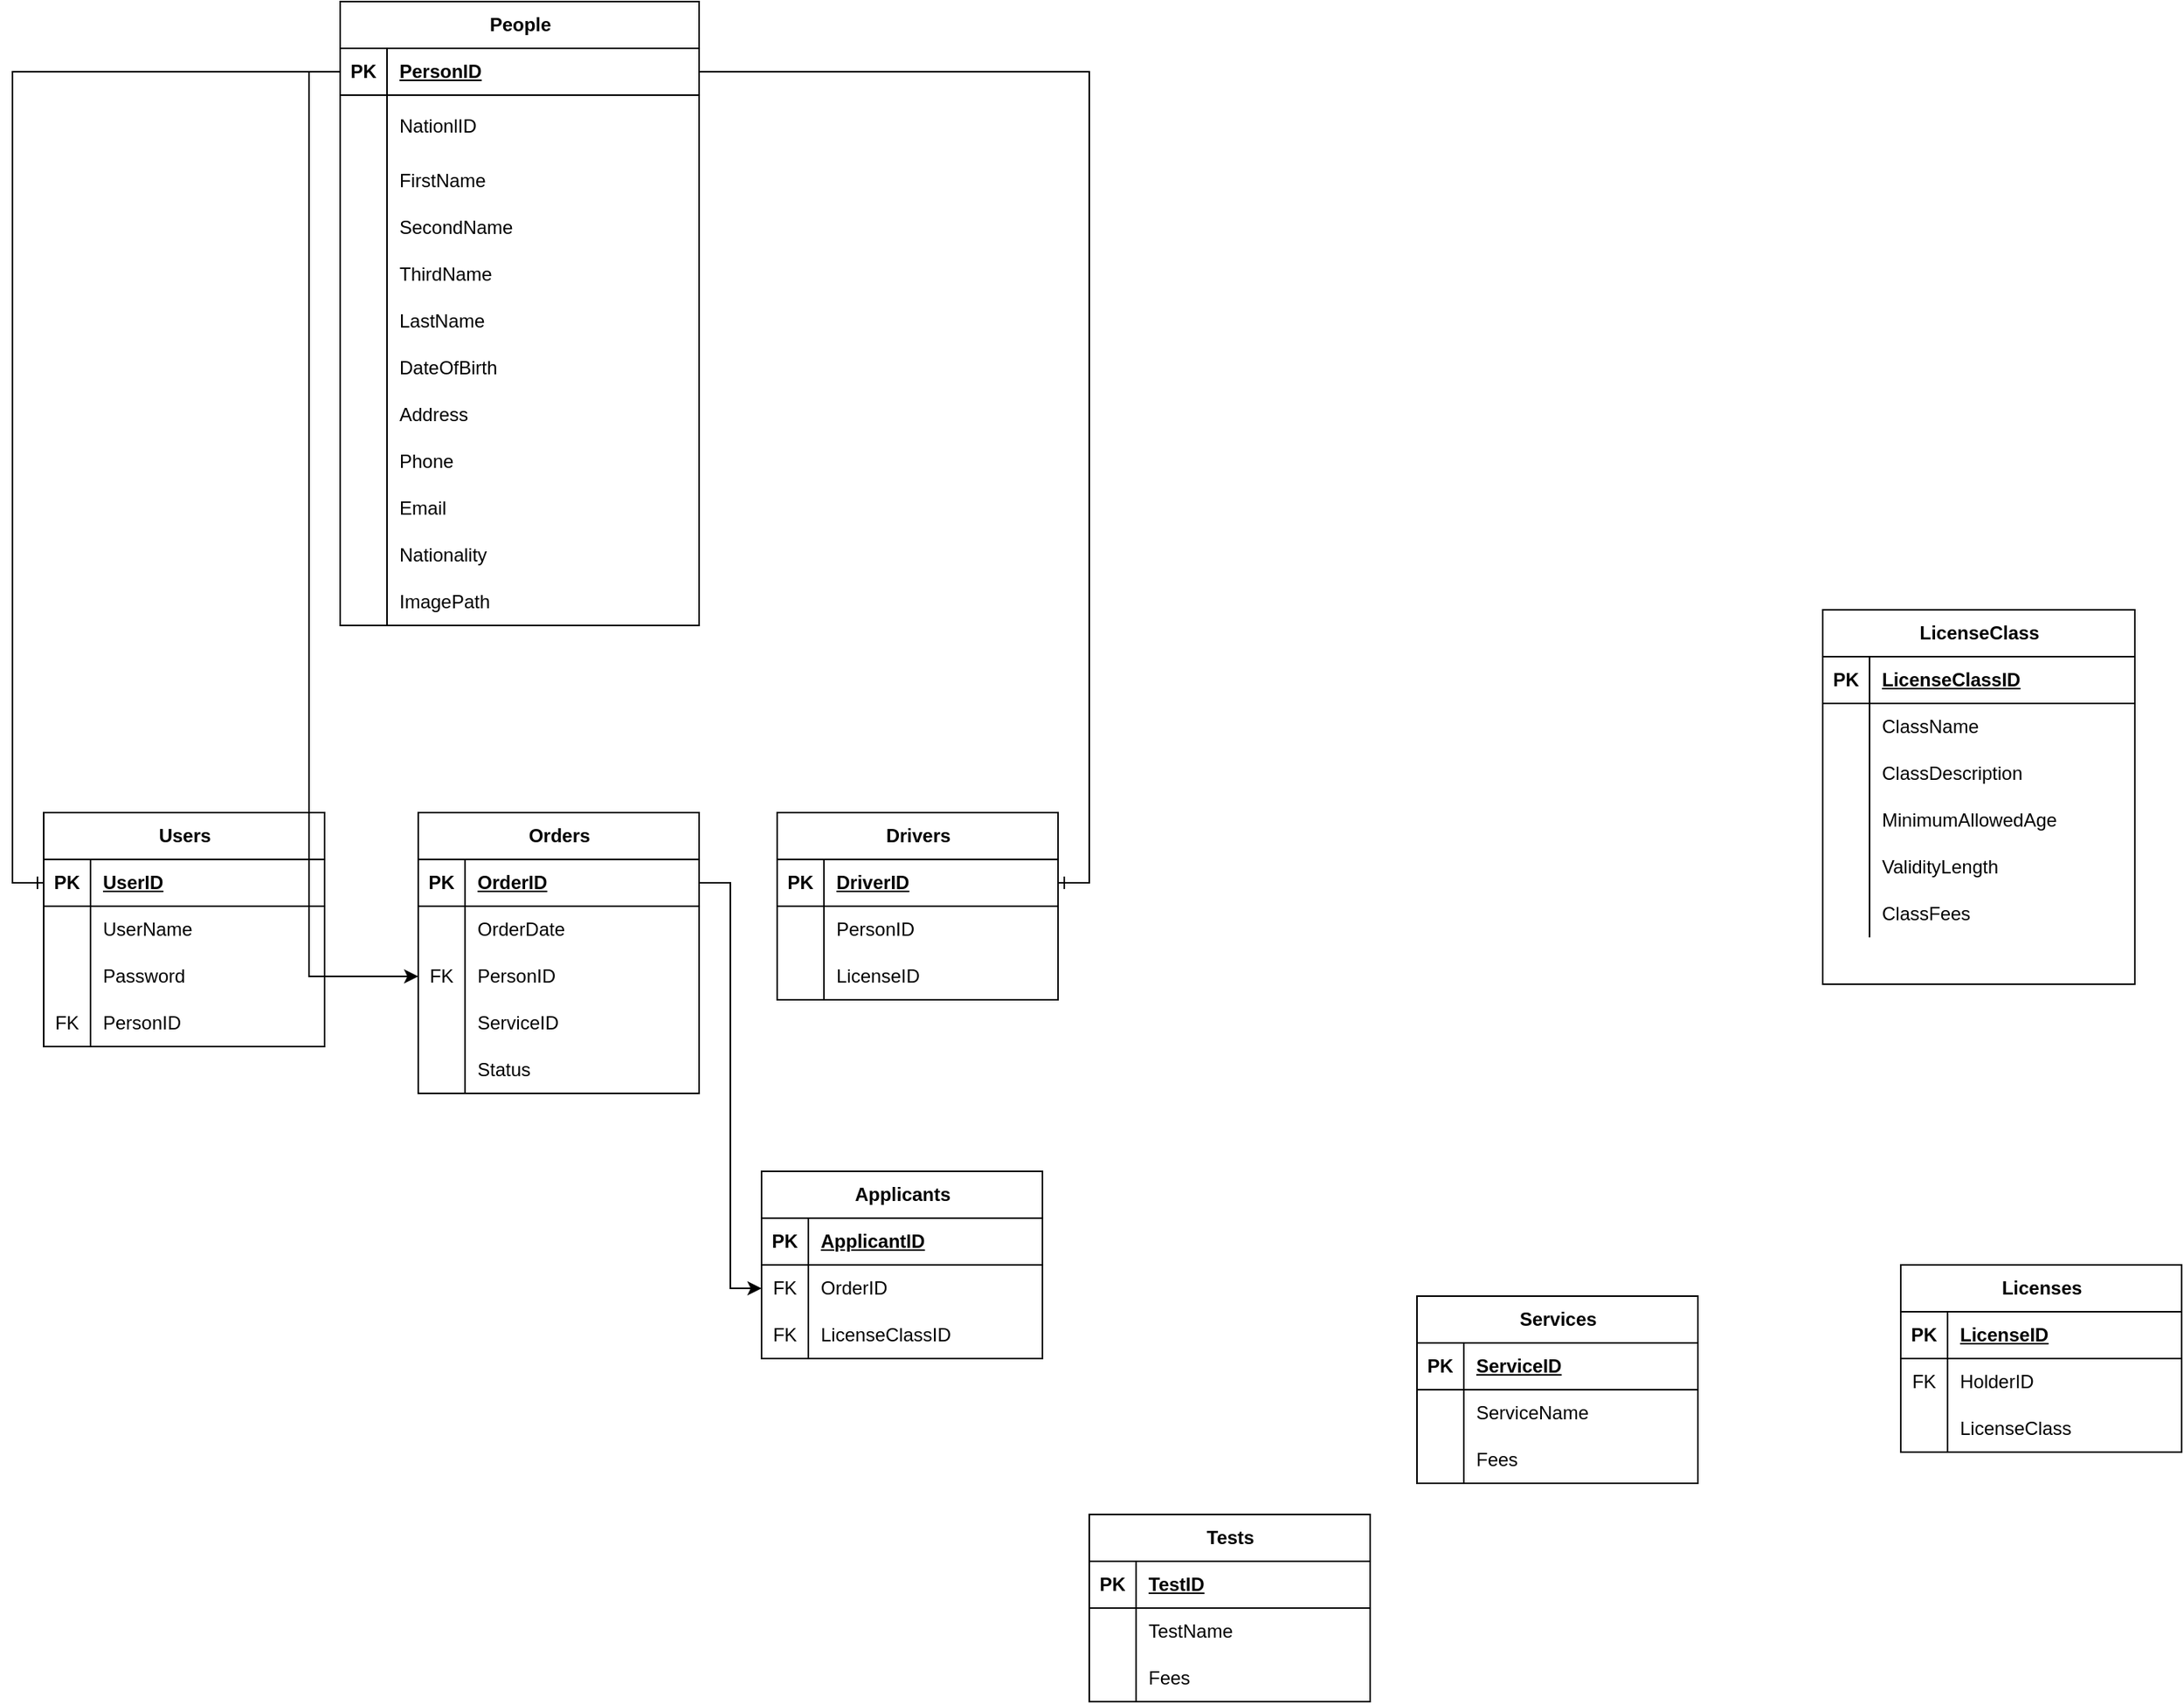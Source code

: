 <mxfile version="24.7.17">
  <diagram name="Page-1" id="OfTXHZXwW03cDYt9dfeb">
    <mxGraphModel dx="1637" dy="2485" grid="1" gridSize="10" guides="1" tooltips="1" connect="1" arrows="1" fold="1" page="1" pageScale="1" pageWidth="850" pageHeight="1100" math="0" shadow="0">
      <root>
        <mxCell id="0" />
        <mxCell id="1" parent="0" />
        <mxCell id="DV6w_kZrJGd0o-pZ_xkY-1" value="People" style="shape=table;startSize=30;container=1;collapsible=1;childLayout=tableLayout;fixedRows=1;rowLines=0;fontStyle=1;align=center;resizeLast=1;html=1;" parent="1" vertex="1">
          <mxGeometry x="-610" y="-330" width="230" height="400" as="geometry" />
        </mxCell>
        <mxCell id="DV6w_kZrJGd0o-pZ_xkY-2" value="" style="shape=tableRow;horizontal=0;startSize=0;swimlaneHead=0;swimlaneBody=0;fillColor=none;collapsible=0;dropTarget=0;points=[[0,0.5],[1,0.5]];portConstraint=eastwest;top=0;left=0;right=0;bottom=1;" parent="DV6w_kZrJGd0o-pZ_xkY-1" vertex="1">
          <mxGeometry y="30" width="230" height="30" as="geometry" />
        </mxCell>
        <mxCell id="DV6w_kZrJGd0o-pZ_xkY-3" value="PK" style="shape=partialRectangle;connectable=0;fillColor=none;top=0;left=0;bottom=0;right=0;fontStyle=1;overflow=hidden;whiteSpace=wrap;html=1;" parent="DV6w_kZrJGd0o-pZ_xkY-2" vertex="1">
          <mxGeometry width="30" height="30" as="geometry">
            <mxRectangle width="30" height="30" as="alternateBounds" />
          </mxGeometry>
        </mxCell>
        <mxCell id="DV6w_kZrJGd0o-pZ_xkY-4" value="PersonID" style="shape=partialRectangle;connectable=0;fillColor=none;top=0;left=0;bottom=0;right=0;align=left;spacingLeft=6;fontStyle=5;overflow=hidden;whiteSpace=wrap;html=1;" parent="DV6w_kZrJGd0o-pZ_xkY-2" vertex="1">
          <mxGeometry x="30" width="200" height="30" as="geometry">
            <mxRectangle width="200" height="30" as="alternateBounds" />
          </mxGeometry>
        </mxCell>
        <mxCell id="DV6w_kZrJGd0o-pZ_xkY-5" value="" style="shape=tableRow;horizontal=0;startSize=0;swimlaneHead=0;swimlaneBody=0;fillColor=none;collapsible=0;dropTarget=0;points=[[0,0.5],[1,0.5]];portConstraint=eastwest;top=0;left=0;right=0;bottom=0;" parent="DV6w_kZrJGd0o-pZ_xkY-1" vertex="1">
          <mxGeometry y="60" width="230" height="40" as="geometry" />
        </mxCell>
        <mxCell id="DV6w_kZrJGd0o-pZ_xkY-6" value="" style="shape=partialRectangle;connectable=0;fillColor=none;top=0;left=0;bottom=0;right=0;editable=1;overflow=hidden;whiteSpace=wrap;html=1;" parent="DV6w_kZrJGd0o-pZ_xkY-5" vertex="1">
          <mxGeometry width="30" height="40" as="geometry">
            <mxRectangle width="30" height="40" as="alternateBounds" />
          </mxGeometry>
        </mxCell>
        <mxCell id="DV6w_kZrJGd0o-pZ_xkY-7" value="NationlID&lt;span style=&quot;white-space: pre;&quot;&gt;&#x9;&lt;/span&gt;" style="shape=partialRectangle;connectable=0;fillColor=none;top=0;left=0;bottom=0;right=0;align=left;spacingLeft=6;overflow=hidden;whiteSpace=wrap;html=1;" parent="DV6w_kZrJGd0o-pZ_xkY-5" vertex="1">
          <mxGeometry x="30" width="200" height="40" as="geometry">
            <mxRectangle width="200" height="40" as="alternateBounds" />
          </mxGeometry>
        </mxCell>
        <mxCell id="DV6w_kZrJGd0o-pZ_xkY-8" value="" style="shape=tableRow;horizontal=0;startSize=0;swimlaneHead=0;swimlaneBody=0;fillColor=none;collapsible=0;dropTarget=0;points=[[0,0.5],[1,0.5]];portConstraint=eastwest;top=0;left=0;right=0;bottom=0;" parent="DV6w_kZrJGd0o-pZ_xkY-1" vertex="1">
          <mxGeometry y="100" width="230" height="30" as="geometry" />
        </mxCell>
        <mxCell id="DV6w_kZrJGd0o-pZ_xkY-9" value="" style="shape=partialRectangle;connectable=0;fillColor=none;top=0;left=0;bottom=0;right=0;editable=1;overflow=hidden;whiteSpace=wrap;html=1;" parent="DV6w_kZrJGd0o-pZ_xkY-8" vertex="1">
          <mxGeometry width="30" height="30" as="geometry">
            <mxRectangle width="30" height="30" as="alternateBounds" />
          </mxGeometry>
        </mxCell>
        <mxCell id="DV6w_kZrJGd0o-pZ_xkY-10" value="FirstName" style="shape=partialRectangle;connectable=0;fillColor=none;top=0;left=0;bottom=0;right=0;align=left;spacingLeft=6;overflow=hidden;whiteSpace=wrap;html=1;" parent="DV6w_kZrJGd0o-pZ_xkY-8" vertex="1">
          <mxGeometry x="30" width="200" height="30" as="geometry">
            <mxRectangle width="200" height="30" as="alternateBounds" />
          </mxGeometry>
        </mxCell>
        <mxCell id="DV6w_kZrJGd0o-pZ_xkY-11" value="" style="shape=tableRow;horizontal=0;startSize=0;swimlaneHead=0;swimlaneBody=0;fillColor=none;collapsible=0;dropTarget=0;points=[[0,0.5],[1,0.5]];portConstraint=eastwest;top=0;left=0;right=0;bottom=0;" parent="DV6w_kZrJGd0o-pZ_xkY-1" vertex="1">
          <mxGeometry y="130" width="230" height="30" as="geometry" />
        </mxCell>
        <mxCell id="DV6w_kZrJGd0o-pZ_xkY-12" value="" style="shape=partialRectangle;connectable=0;fillColor=none;top=0;left=0;bottom=0;right=0;editable=1;overflow=hidden;whiteSpace=wrap;html=1;" parent="DV6w_kZrJGd0o-pZ_xkY-11" vertex="1">
          <mxGeometry width="30" height="30" as="geometry">
            <mxRectangle width="30" height="30" as="alternateBounds" />
          </mxGeometry>
        </mxCell>
        <mxCell id="DV6w_kZrJGd0o-pZ_xkY-13" value="SecondName" style="shape=partialRectangle;connectable=0;fillColor=none;top=0;left=0;bottom=0;right=0;align=left;spacingLeft=6;overflow=hidden;whiteSpace=wrap;html=1;" parent="DV6w_kZrJGd0o-pZ_xkY-11" vertex="1">
          <mxGeometry x="30" width="200" height="30" as="geometry">
            <mxRectangle width="200" height="30" as="alternateBounds" />
          </mxGeometry>
        </mxCell>
        <mxCell id="DV6w_kZrJGd0o-pZ_xkY-160" style="shape=tableRow;horizontal=0;startSize=0;swimlaneHead=0;swimlaneBody=0;fillColor=none;collapsible=0;dropTarget=0;points=[[0,0.5],[1,0.5]];portConstraint=eastwest;top=0;left=0;right=0;bottom=0;" parent="DV6w_kZrJGd0o-pZ_xkY-1" vertex="1">
          <mxGeometry y="160" width="230" height="30" as="geometry" />
        </mxCell>
        <mxCell id="DV6w_kZrJGd0o-pZ_xkY-161" style="shape=partialRectangle;connectable=0;fillColor=none;top=0;left=0;bottom=0;right=0;editable=1;overflow=hidden;whiteSpace=wrap;html=1;" parent="DV6w_kZrJGd0o-pZ_xkY-160" vertex="1">
          <mxGeometry width="30" height="30" as="geometry">
            <mxRectangle width="30" height="30" as="alternateBounds" />
          </mxGeometry>
        </mxCell>
        <mxCell id="DV6w_kZrJGd0o-pZ_xkY-162" value="ThirdName" style="shape=partialRectangle;connectable=0;fillColor=none;top=0;left=0;bottom=0;right=0;align=left;spacingLeft=6;overflow=hidden;whiteSpace=wrap;html=1;" parent="DV6w_kZrJGd0o-pZ_xkY-160" vertex="1">
          <mxGeometry x="30" width="200" height="30" as="geometry">
            <mxRectangle width="200" height="30" as="alternateBounds" />
          </mxGeometry>
        </mxCell>
        <mxCell id="DV6w_kZrJGd0o-pZ_xkY-163" style="shape=tableRow;horizontal=0;startSize=0;swimlaneHead=0;swimlaneBody=0;fillColor=none;collapsible=0;dropTarget=0;points=[[0,0.5],[1,0.5]];portConstraint=eastwest;top=0;left=0;right=0;bottom=0;" parent="DV6w_kZrJGd0o-pZ_xkY-1" vertex="1">
          <mxGeometry y="190" width="230" height="30" as="geometry" />
        </mxCell>
        <mxCell id="DV6w_kZrJGd0o-pZ_xkY-164" style="shape=partialRectangle;connectable=0;fillColor=none;top=0;left=0;bottom=0;right=0;editable=1;overflow=hidden;whiteSpace=wrap;html=1;" parent="DV6w_kZrJGd0o-pZ_xkY-163" vertex="1">
          <mxGeometry width="30" height="30" as="geometry">
            <mxRectangle width="30" height="30" as="alternateBounds" />
          </mxGeometry>
        </mxCell>
        <mxCell id="DV6w_kZrJGd0o-pZ_xkY-165" value="LastName" style="shape=partialRectangle;connectable=0;fillColor=none;top=0;left=0;bottom=0;right=0;align=left;spacingLeft=6;overflow=hidden;whiteSpace=wrap;html=1;" parent="DV6w_kZrJGd0o-pZ_xkY-163" vertex="1">
          <mxGeometry x="30" width="200" height="30" as="geometry">
            <mxRectangle width="200" height="30" as="alternateBounds" />
          </mxGeometry>
        </mxCell>
        <mxCell id="DV6w_kZrJGd0o-pZ_xkY-166" style="shape=tableRow;horizontal=0;startSize=0;swimlaneHead=0;swimlaneBody=0;fillColor=none;collapsible=0;dropTarget=0;points=[[0,0.5],[1,0.5]];portConstraint=eastwest;top=0;left=0;right=0;bottom=0;" parent="DV6w_kZrJGd0o-pZ_xkY-1" vertex="1">
          <mxGeometry y="220" width="230" height="30" as="geometry" />
        </mxCell>
        <mxCell id="DV6w_kZrJGd0o-pZ_xkY-167" style="shape=partialRectangle;connectable=0;fillColor=none;top=0;left=0;bottom=0;right=0;editable=1;overflow=hidden;whiteSpace=wrap;html=1;" parent="DV6w_kZrJGd0o-pZ_xkY-166" vertex="1">
          <mxGeometry width="30" height="30" as="geometry">
            <mxRectangle width="30" height="30" as="alternateBounds" />
          </mxGeometry>
        </mxCell>
        <mxCell id="DV6w_kZrJGd0o-pZ_xkY-168" value="DateOfBirth" style="shape=partialRectangle;connectable=0;fillColor=none;top=0;left=0;bottom=0;right=0;align=left;spacingLeft=6;overflow=hidden;whiteSpace=wrap;html=1;" parent="DV6w_kZrJGd0o-pZ_xkY-166" vertex="1">
          <mxGeometry x="30" width="200" height="30" as="geometry">
            <mxRectangle width="200" height="30" as="alternateBounds" />
          </mxGeometry>
        </mxCell>
        <mxCell id="DV6w_kZrJGd0o-pZ_xkY-172" style="shape=tableRow;horizontal=0;startSize=0;swimlaneHead=0;swimlaneBody=0;fillColor=none;collapsible=0;dropTarget=0;points=[[0,0.5],[1,0.5]];portConstraint=eastwest;top=0;left=0;right=0;bottom=0;" parent="DV6w_kZrJGd0o-pZ_xkY-1" vertex="1">
          <mxGeometry y="250" width="230" height="30" as="geometry" />
        </mxCell>
        <mxCell id="DV6w_kZrJGd0o-pZ_xkY-173" style="shape=partialRectangle;connectable=0;fillColor=none;top=0;left=0;bottom=0;right=0;editable=1;overflow=hidden;whiteSpace=wrap;html=1;" parent="DV6w_kZrJGd0o-pZ_xkY-172" vertex="1">
          <mxGeometry width="30" height="30" as="geometry">
            <mxRectangle width="30" height="30" as="alternateBounds" />
          </mxGeometry>
        </mxCell>
        <mxCell id="DV6w_kZrJGd0o-pZ_xkY-174" value="Address" style="shape=partialRectangle;connectable=0;fillColor=none;top=0;left=0;bottom=0;right=0;align=left;spacingLeft=6;overflow=hidden;whiteSpace=wrap;html=1;" parent="DV6w_kZrJGd0o-pZ_xkY-172" vertex="1">
          <mxGeometry x="30" width="200" height="30" as="geometry">
            <mxRectangle width="200" height="30" as="alternateBounds" />
          </mxGeometry>
        </mxCell>
        <mxCell id="DV6w_kZrJGd0o-pZ_xkY-175" style="shape=tableRow;horizontal=0;startSize=0;swimlaneHead=0;swimlaneBody=0;fillColor=none;collapsible=0;dropTarget=0;points=[[0,0.5],[1,0.5]];portConstraint=eastwest;top=0;left=0;right=0;bottom=0;" parent="DV6w_kZrJGd0o-pZ_xkY-1" vertex="1">
          <mxGeometry y="280" width="230" height="30" as="geometry" />
        </mxCell>
        <mxCell id="DV6w_kZrJGd0o-pZ_xkY-176" style="shape=partialRectangle;connectable=0;fillColor=none;top=0;left=0;bottom=0;right=0;editable=1;overflow=hidden;whiteSpace=wrap;html=1;" parent="DV6w_kZrJGd0o-pZ_xkY-175" vertex="1">
          <mxGeometry width="30" height="30" as="geometry">
            <mxRectangle width="30" height="30" as="alternateBounds" />
          </mxGeometry>
        </mxCell>
        <mxCell id="DV6w_kZrJGd0o-pZ_xkY-177" value="Phone" style="shape=partialRectangle;connectable=0;fillColor=none;top=0;left=0;bottom=0;right=0;align=left;spacingLeft=6;overflow=hidden;whiteSpace=wrap;html=1;" parent="DV6w_kZrJGd0o-pZ_xkY-175" vertex="1">
          <mxGeometry x="30" width="200" height="30" as="geometry">
            <mxRectangle width="200" height="30" as="alternateBounds" />
          </mxGeometry>
        </mxCell>
        <mxCell id="DV6w_kZrJGd0o-pZ_xkY-178" style="shape=tableRow;horizontal=0;startSize=0;swimlaneHead=0;swimlaneBody=0;fillColor=none;collapsible=0;dropTarget=0;points=[[0,0.5],[1,0.5]];portConstraint=eastwest;top=0;left=0;right=0;bottom=0;" parent="DV6w_kZrJGd0o-pZ_xkY-1" vertex="1">
          <mxGeometry y="310" width="230" height="30" as="geometry" />
        </mxCell>
        <mxCell id="DV6w_kZrJGd0o-pZ_xkY-179" style="shape=partialRectangle;connectable=0;fillColor=none;top=0;left=0;bottom=0;right=0;editable=1;overflow=hidden;whiteSpace=wrap;html=1;" parent="DV6w_kZrJGd0o-pZ_xkY-178" vertex="1">
          <mxGeometry width="30" height="30" as="geometry">
            <mxRectangle width="30" height="30" as="alternateBounds" />
          </mxGeometry>
        </mxCell>
        <mxCell id="DV6w_kZrJGd0o-pZ_xkY-180" value="Email" style="shape=partialRectangle;connectable=0;fillColor=none;top=0;left=0;bottom=0;right=0;align=left;spacingLeft=6;overflow=hidden;whiteSpace=wrap;html=1;" parent="DV6w_kZrJGd0o-pZ_xkY-178" vertex="1">
          <mxGeometry x="30" width="200" height="30" as="geometry">
            <mxRectangle width="200" height="30" as="alternateBounds" />
          </mxGeometry>
        </mxCell>
        <mxCell id="DV6w_kZrJGd0o-pZ_xkY-181" style="shape=tableRow;horizontal=0;startSize=0;swimlaneHead=0;swimlaneBody=0;fillColor=none;collapsible=0;dropTarget=0;points=[[0,0.5],[1,0.5]];portConstraint=eastwest;top=0;left=0;right=0;bottom=0;" parent="DV6w_kZrJGd0o-pZ_xkY-1" vertex="1">
          <mxGeometry y="340" width="230" height="30" as="geometry" />
        </mxCell>
        <mxCell id="DV6w_kZrJGd0o-pZ_xkY-182" style="shape=partialRectangle;connectable=0;fillColor=none;top=0;left=0;bottom=0;right=0;editable=1;overflow=hidden;whiteSpace=wrap;html=1;" parent="DV6w_kZrJGd0o-pZ_xkY-181" vertex="1">
          <mxGeometry width="30" height="30" as="geometry">
            <mxRectangle width="30" height="30" as="alternateBounds" />
          </mxGeometry>
        </mxCell>
        <mxCell id="DV6w_kZrJGd0o-pZ_xkY-183" value="Nationality" style="shape=partialRectangle;connectable=0;fillColor=none;top=0;left=0;bottom=0;right=0;align=left;spacingLeft=6;overflow=hidden;whiteSpace=wrap;html=1;" parent="DV6w_kZrJGd0o-pZ_xkY-181" vertex="1">
          <mxGeometry x="30" width="200" height="30" as="geometry">
            <mxRectangle width="200" height="30" as="alternateBounds" />
          </mxGeometry>
        </mxCell>
        <mxCell id="DV6w_kZrJGd0o-pZ_xkY-187" style="shape=tableRow;horizontal=0;startSize=0;swimlaneHead=0;swimlaneBody=0;fillColor=none;collapsible=0;dropTarget=0;points=[[0,0.5],[1,0.5]];portConstraint=eastwest;top=0;left=0;right=0;bottom=0;" parent="DV6w_kZrJGd0o-pZ_xkY-1" vertex="1">
          <mxGeometry y="370" width="230" height="30" as="geometry" />
        </mxCell>
        <mxCell id="DV6w_kZrJGd0o-pZ_xkY-188" style="shape=partialRectangle;connectable=0;fillColor=none;top=0;left=0;bottom=0;right=0;editable=1;overflow=hidden;whiteSpace=wrap;html=1;" parent="DV6w_kZrJGd0o-pZ_xkY-187" vertex="1">
          <mxGeometry width="30" height="30" as="geometry">
            <mxRectangle width="30" height="30" as="alternateBounds" />
          </mxGeometry>
        </mxCell>
        <mxCell id="DV6w_kZrJGd0o-pZ_xkY-189" value="ImagePath" style="shape=partialRectangle;connectable=0;fillColor=none;top=0;left=0;bottom=0;right=0;align=left;spacingLeft=6;overflow=hidden;whiteSpace=wrap;html=1;" parent="DV6w_kZrJGd0o-pZ_xkY-187" vertex="1">
          <mxGeometry x="30" width="200" height="30" as="geometry">
            <mxRectangle width="200" height="30" as="alternateBounds" />
          </mxGeometry>
        </mxCell>
        <mxCell id="DV6w_kZrJGd0o-pZ_xkY-14" value="Drivers" style="shape=table;startSize=30;container=1;collapsible=1;childLayout=tableLayout;fixedRows=1;rowLines=0;fontStyle=1;align=center;resizeLast=1;html=1;" parent="1" vertex="1">
          <mxGeometry x="-330" y="190" width="180" height="120" as="geometry" />
        </mxCell>
        <mxCell id="DV6w_kZrJGd0o-pZ_xkY-15" value="" style="shape=tableRow;horizontal=0;startSize=0;swimlaneHead=0;swimlaneBody=0;fillColor=none;collapsible=0;dropTarget=0;points=[[0,0.5],[1,0.5]];portConstraint=eastwest;top=0;left=0;right=0;bottom=1;" parent="DV6w_kZrJGd0o-pZ_xkY-14" vertex="1">
          <mxGeometry y="30" width="180" height="30" as="geometry" />
        </mxCell>
        <mxCell id="DV6w_kZrJGd0o-pZ_xkY-16" value="PK" style="shape=partialRectangle;connectable=0;fillColor=none;top=0;left=0;bottom=0;right=0;fontStyle=1;overflow=hidden;whiteSpace=wrap;html=1;" parent="DV6w_kZrJGd0o-pZ_xkY-15" vertex="1">
          <mxGeometry width="30" height="30" as="geometry">
            <mxRectangle width="30" height="30" as="alternateBounds" />
          </mxGeometry>
        </mxCell>
        <mxCell id="DV6w_kZrJGd0o-pZ_xkY-17" value="DriverID" style="shape=partialRectangle;connectable=0;fillColor=none;top=0;left=0;bottom=0;right=0;align=left;spacingLeft=6;fontStyle=5;overflow=hidden;whiteSpace=wrap;html=1;" parent="DV6w_kZrJGd0o-pZ_xkY-15" vertex="1">
          <mxGeometry x="30" width="150" height="30" as="geometry">
            <mxRectangle width="150" height="30" as="alternateBounds" />
          </mxGeometry>
        </mxCell>
        <mxCell id="DV6w_kZrJGd0o-pZ_xkY-18" value="" style="shape=tableRow;horizontal=0;startSize=0;swimlaneHead=0;swimlaneBody=0;fillColor=none;collapsible=0;dropTarget=0;points=[[0,0.5],[1,0.5]];portConstraint=eastwest;top=0;left=0;right=0;bottom=0;" parent="DV6w_kZrJGd0o-pZ_xkY-14" vertex="1">
          <mxGeometry y="60" width="180" height="30" as="geometry" />
        </mxCell>
        <mxCell id="DV6w_kZrJGd0o-pZ_xkY-19" value="" style="shape=partialRectangle;connectable=0;fillColor=none;top=0;left=0;bottom=0;right=0;editable=1;overflow=hidden;whiteSpace=wrap;html=1;" parent="DV6w_kZrJGd0o-pZ_xkY-18" vertex="1">
          <mxGeometry width="30" height="30" as="geometry">
            <mxRectangle width="30" height="30" as="alternateBounds" />
          </mxGeometry>
        </mxCell>
        <mxCell id="DV6w_kZrJGd0o-pZ_xkY-20" value="PersonID" style="shape=partialRectangle;connectable=0;fillColor=none;top=0;left=0;bottom=0;right=0;align=left;spacingLeft=6;overflow=hidden;whiteSpace=wrap;html=1;" parent="DV6w_kZrJGd0o-pZ_xkY-18" vertex="1">
          <mxGeometry x="30" width="150" height="30" as="geometry">
            <mxRectangle width="150" height="30" as="alternateBounds" />
          </mxGeometry>
        </mxCell>
        <mxCell id="DV6w_kZrJGd0o-pZ_xkY-21" value="" style="shape=tableRow;horizontal=0;startSize=0;swimlaneHead=0;swimlaneBody=0;fillColor=none;collapsible=0;dropTarget=0;points=[[0,0.5],[1,0.5]];portConstraint=eastwest;top=0;left=0;right=0;bottom=0;" parent="DV6w_kZrJGd0o-pZ_xkY-14" vertex="1">
          <mxGeometry y="90" width="180" height="30" as="geometry" />
        </mxCell>
        <mxCell id="DV6w_kZrJGd0o-pZ_xkY-22" value="" style="shape=partialRectangle;connectable=0;fillColor=none;top=0;left=0;bottom=0;right=0;editable=1;overflow=hidden;whiteSpace=wrap;html=1;" parent="DV6w_kZrJGd0o-pZ_xkY-21" vertex="1">
          <mxGeometry width="30" height="30" as="geometry">
            <mxRectangle width="30" height="30" as="alternateBounds" />
          </mxGeometry>
        </mxCell>
        <mxCell id="DV6w_kZrJGd0o-pZ_xkY-23" value="LicenseID" style="shape=partialRectangle;connectable=0;fillColor=none;top=0;left=0;bottom=0;right=0;align=left;spacingLeft=6;overflow=hidden;whiteSpace=wrap;html=1;" parent="DV6w_kZrJGd0o-pZ_xkY-21" vertex="1">
          <mxGeometry x="30" width="150" height="30" as="geometry">
            <mxRectangle width="150" height="30" as="alternateBounds" />
          </mxGeometry>
        </mxCell>
        <mxCell id="DV6w_kZrJGd0o-pZ_xkY-64" value="Services" style="shape=table;startSize=30;container=1;collapsible=1;childLayout=tableLayout;fixedRows=1;rowLines=0;fontStyle=1;align=center;resizeLast=1;html=1;" parent="1" vertex="1">
          <mxGeometry x="80" y="500" width="180" height="120" as="geometry" />
        </mxCell>
        <mxCell id="DV6w_kZrJGd0o-pZ_xkY-65" value="" style="shape=tableRow;horizontal=0;startSize=0;swimlaneHead=0;swimlaneBody=0;fillColor=none;collapsible=0;dropTarget=0;points=[[0,0.5],[1,0.5]];portConstraint=eastwest;top=0;left=0;right=0;bottom=1;" parent="DV6w_kZrJGd0o-pZ_xkY-64" vertex="1">
          <mxGeometry y="30" width="180" height="30" as="geometry" />
        </mxCell>
        <mxCell id="DV6w_kZrJGd0o-pZ_xkY-66" value="PK" style="shape=partialRectangle;connectable=0;fillColor=none;top=0;left=0;bottom=0;right=0;fontStyle=1;overflow=hidden;whiteSpace=wrap;html=1;" parent="DV6w_kZrJGd0o-pZ_xkY-65" vertex="1">
          <mxGeometry width="30" height="30" as="geometry">
            <mxRectangle width="30" height="30" as="alternateBounds" />
          </mxGeometry>
        </mxCell>
        <mxCell id="DV6w_kZrJGd0o-pZ_xkY-67" value="ServiceID" style="shape=partialRectangle;connectable=0;fillColor=none;top=0;left=0;bottom=0;right=0;align=left;spacingLeft=6;fontStyle=5;overflow=hidden;whiteSpace=wrap;html=1;" parent="DV6w_kZrJGd0o-pZ_xkY-65" vertex="1">
          <mxGeometry x="30" width="150" height="30" as="geometry">
            <mxRectangle width="150" height="30" as="alternateBounds" />
          </mxGeometry>
        </mxCell>
        <mxCell id="DV6w_kZrJGd0o-pZ_xkY-68" value="" style="shape=tableRow;horizontal=0;startSize=0;swimlaneHead=0;swimlaneBody=0;fillColor=none;collapsible=0;dropTarget=0;points=[[0,0.5],[1,0.5]];portConstraint=eastwest;top=0;left=0;right=0;bottom=0;" parent="DV6w_kZrJGd0o-pZ_xkY-64" vertex="1">
          <mxGeometry y="60" width="180" height="30" as="geometry" />
        </mxCell>
        <mxCell id="DV6w_kZrJGd0o-pZ_xkY-69" value="" style="shape=partialRectangle;connectable=0;fillColor=none;top=0;left=0;bottom=0;right=0;editable=1;overflow=hidden;whiteSpace=wrap;html=1;" parent="DV6w_kZrJGd0o-pZ_xkY-68" vertex="1">
          <mxGeometry width="30" height="30" as="geometry">
            <mxRectangle width="30" height="30" as="alternateBounds" />
          </mxGeometry>
        </mxCell>
        <mxCell id="DV6w_kZrJGd0o-pZ_xkY-70" value="ServiceName" style="shape=partialRectangle;connectable=0;fillColor=none;top=0;left=0;bottom=0;right=0;align=left;spacingLeft=6;overflow=hidden;whiteSpace=wrap;html=1;" parent="DV6w_kZrJGd0o-pZ_xkY-68" vertex="1">
          <mxGeometry x="30" width="150" height="30" as="geometry">
            <mxRectangle width="150" height="30" as="alternateBounds" />
          </mxGeometry>
        </mxCell>
        <mxCell id="DV6w_kZrJGd0o-pZ_xkY-71" value="" style="shape=tableRow;horizontal=0;startSize=0;swimlaneHead=0;swimlaneBody=0;fillColor=none;collapsible=0;dropTarget=0;points=[[0,0.5],[1,0.5]];portConstraint=eastwest;top=0;left=0;right=0;bottom=0;" parent="DV6w_kZrJGd0o-pZ_xkY-64" vertex="1">
          <mxGeometry y="90" width="180" height="30" as="geometry" />
        </mxCell>
        <mxCell id="DV6w_kZrJGd0o-pZ_xkY-72" value="" style="shape=partialRectangle;connectable=0;fillColor=none;top=0;left=0;bottom=0;right=0;editable=1;overflow=hidden;whiteSpace=wrap;html=1;" parent="DV6w_kZrJGd0o-pZ_xkY-71" vertex="1">
          <mxGeometry width="30" height="30" as="geometry">
            <mxRectangle width="30" height="30" as="alternateBounds" />
          </mxGeometry>
        </mxCell>
        <mxCell id="DV6w_kZrJGd0o-pZ_xkY-73" value="Fees" style="shape=partialRectangle;connectable=0;fillColor=none;top=0;left=0;bottom=0;right=0;align=left;spacingLeft=6;overflow=hidden;whiteSpace=wrap;html=1;" parent="DV6w_kZrJGd0o-pZ_xkY-71" vertex="1">
          <mxGeometry x="30" width="150" height="30" as="geometry">
            <mxRectangle width="150" height="30" as="alternateBounds" />
          </mxGeometry>
        </mxCell>
        <mxCell id="DV6w_kZrJGd0o-pZ_xkY-94" value="Licenses" style="shape=table;startSize=30;container=1;collapsible=1;childLayout=tableLayout;fixedRows=1;rowLines=0;fontStyle=1;align=center;resizeLast=1;html=1;" parent="1" vertex="1">
          <mxGeometry x="390" y="480" width="180" height="120" as="geometry" />
        </mxCell>
        <mxCell id="DV6w_kZrJGd0o-pZ_xkY-95" value="" style="shape=tableRow;horizontal=0;startSize=0;swimlaneHead=0;swimlaneBody=0;fillColor=none;collapsible=0;dropTarget=0;points=[[0,0.5],[1,0.5]];portConstraint=eastwest;top=0;left=0;right=0;bottom=1;" parent="DV6w_kZrJGd0o-pZ_xkY-94" vertex="1">
          <mxGeometry y="30" width="180" height="30" as="geometry" />
        </mxCell>
        <mxCell id="DV6w_kZrJGd0o-pZ_xkY-96" value="PK" style="shape=partialRectangle;connectable=0;fillColor=none;top=0;left=0;bottom=0;right=0;fontStyle=1;overflow=hidden;whiteSpace=wrap;html=1;" parent="DV6w_kZrJGd0o-pZ_xkY-95" vertex="1">
          <mxGeometry width="30" height="30" as="geometry">
            <mxRectangle width="30" height="30" as="alternateBounds" />
          </mxGeometry>
        </mxCell>
        <mxCell id="DV6w_kZrJGd0o-pZ_xkY-97" value="LicenseID" style="shape=partialRectangle;connectable=0;fillColor=none;top=0;left=0;bottom=0;right=0;align=left;spacingLeft=6;fontStyle=5;overflow=hidden;whiteSpace=wrap;html=1;" parent="DV6w_kZrJGd0o-pZ_xkY-95" vertex="1">
          <mxGeometry x="30" width="150" height="30" as="geometry">
            <mxRectangle width="150" height="30" as="alternateBounds" />
          </mxGeometry>
        </mxCell>
        <mxCell id="DV6w_kZrJGd0o-pZ_xkY-98" value="" style="shape=tableRow;horizontal=0;startSize=0;swimlaneHead=0;swimlaneBody=0;fillColor=none;collapsible=0;dropTarget=0;points=[[0,0.5],[1,0.5]];portConstraint=eastwest;top=0;left=0;right=0;bottom=0;" parent="DV6w_kZrJGd0o-pZ_xkY-94" vertex="1">
          <mxGeometry y="60" width="180" height="30" as="geometry" />
        </mxCell>
        <mxCell id="DV6w_kZrJGd0o-pZ_xkY-99" value="FK" style="shape=partialRectangle;connectable=0;fillColor=none;top=0;left=0;bottom=0;right=0;editable=1;overflow=hidden;whiteSpace=wrap;html=1;" parent="DV6w_kZrJGd0o-pZ_xkY-98" vertex="1">
          <mxGeometry width="30" height="30" as="geometry">
            <mxRectangle width="30" height="30" as="alternateBounds" />
          </mxGeometry>
        </mxCell>
        <mxCell id="DV6w_kZrJGd0o-pZ_xkY-100" value="HolderID" style="shape=partialRectangle;connectable=0;fillColor=none;top=0;left=0;bottom=0;right=0;align=left;spacingLeft=6;overflow=hidden;whiteSpace=wrap;html=1;" parent="DV6w_kZrJGd0o-pZ_xkY-98" vertex="1">
          <mxGeometry x="30" width="150" height="30" as="geometry">
            <mxRectangle width="150" height="30" as="alternateBounds" />
          </mxGeometry>
        </mxCell>
        <mxCell id="DV6w_kZrJGd0o-pZ_xkY-101" value="" style="shape=tableRow;horizontal=0;startSize=0;swimlaneHead=0;swimlaneBody=0;fillColor=none;collapsible=0;dropTarget=0;points=[[0,0.5],[1,0.5]];portConstraint=eastwest;top=0;left=0;right=0;bottom=0;" parent="DV6w_kZrJGd0o-pZ_xkY-94" vertex="1">
          <mxGeometry y="90" width="180" height="30" as="geometry" />
        </mxCell>
        <mxCell id="DV6w_kZrJGd0o-pZ_xkY-102" value="" style="shape=partialRectangle;connectable=0;fillColor=none;top=0;left=0;bottom=0;right=0;editable=1;overflow=hidden;whiteSpace=wrap;html=1;" parent="DV6w_kZrJGd0o-pZ_xkY-101" vertex="1">
          <mxGeometry width="30" height="30" as="geometry">
            <mxRectangle width="30" height="30" as="alternateBounds" />
          </mxGeometry>
        </mxCell>
        <mxCell id="DV6w_kZrJGd0o-pZ_xkY-103" value="LicenseClass" style="shape=partialRectangle;connectable=0;fillColor=none;top=0;left=0;bottom=0;right=0;align=left;spacingLeft=6;overflow=hidden;whiteSpace=wrap;html=1;" parent="DV6w_kZrJGd0o-pZ_xkY-101" vertex="1">
          <mxGeometry x="30" width="150" height="30" as="geometry">
            <mxRectangle width="150" height="30" as="alternateBounds" />
          </mxGeometry>
        </mxCell>
        <mxCell id="DV6w_kZrJGd0o-pZ_xkY-107" value="Users" style="shape=table;startSize=30;container=1;collapsible=1;childLayout=tableLayout;fixedRows=1;rowLines=0;fontStyle=1;align=center;resizeLast=1;html=1;" parent="1" vertex="1">
          <mxGeometry x="-800" y="190" width="180" height="150" as="geometry" />
        </mxCell>
        <mxCell id="DV6w_kZrJGd0o-pZ_xkY-108" value="" style="shape=tableRow;horizontal=0;startSize=0;swimlaneHead=0;swimlaneBody=0;fillColor=none;collapsible=0;dropTarget=0;points=[[0,0.5],[1,0.5]];portConstraint=eastwest;top=0;left=0;right=0;bottom=1;" parent="DV6w_kZrJGd0o-pZ_xkY-107" vertex="1">
          <mxGeometry y="30" width="180" height="30" as="geometry" />
        </mxCell>
        <mxCell id="DV6w_kZrJGd0o-pZ_xkY-109" value="PK" style="shape=partialRectangle;connectable=0;fillColor=none;top=0;left=0;bottom=0;right=0;fontStyle=1;overflow=hidden;whiteSpace=wrap;html=1;" parent="DV6w_kZrJGd0o-pZ_xkY-108" vertex="1">
          <mxGeometry width="30" height="30" as="geometry">
            <mxRectangle width="30" height="30" as="alternateBounds" />
          </mxGeometry>
        </mxCell>
        <mxCell id="DV6w_kZrJGd0o-pZ_xkY-110" value="UserID" style="shape=partialRectangle;connectable=0;fillColor=none;top=0;left=0;bottom=0;right=0;align=left;spacingLeft=6;fontStyle=5;overflow=hidden;whiteSpace=wrap;html=1;" parent="DV6w_kZrJGd0o-pZ_xkY-108" vertex="1">
          <mxGeometry x="30" width="150" height="30" as="geometry">
            <mxRectangle width="150" height="30" as="alternateBounds" />
          </mxGeometry>
        </mxCell>
        <mxCell id="DV6w_kZrJGd0o-pZ_xkY-111" value="" style="shape=tableRow;horizontal=0;startSize=0;swimlaneHead=0;swimlaneBody=0;fillColor=none;collapsible=0;dropTarget=0;points=[[0,0.5],[1,0.5]];portConstraint=eastwest;top=0;left=0;right=0;bottom=0;" parent="DV6w_kZrJGd0o-pZ_xkY-107" vertex="1">
          <mxGeometry y="60" width="180" height="30" as="geometry" />
        </mxCell>
        <mxCell id="DV6w_kZrJGd0o-pZ_xkY-112" value="" style="shape=partialRectangle;connectable=0;fillColor=none;top=0;left=0;bottom=0;right=0;editable=1;overflow=hidden;whiteSpace=wrap;html=1;" parent="DV6w_kZrJGd0o-pZ_xkY-111" vertex="1">
          <mxGeometry width="30" height="30" as="geometry">
            <mxRectangle width="30" height="30" as="alternateBounds" />
          </mxGeometry>
        </mxCell>
        <mxCell id="DV6w_kZrJGd0o-pZ_xkY-113" value="UserName" style="shape=partialRectangle;connectable=0;fillColor=none;top=0;left=0;bottom=0;right=0;align=left;spacingLeft=6;overflow=hidden;whiteSpace=wrap;html=1;" parent="DV6w_kZrJGd0o-pZ_xkY-111" vertex="1">
          <mxGeometry x="30" width="150" height="30" as="geometry">
            <mxRectangle width="150" height="30" as="alternateBounds" />
          </mxGeometry>
        </mxCell>
        <mxCell id="DV6w_kZrJGd0o-pZ_xkY-114" value="" style="shape=tableRow;horizontal=0;startSize=0;swimlaneHead=0;swimlaneBody=0;fillColor=none;collapsible=0;dropTarget=0;points=[[0,0.5],[1,0.5]];portConstraint=eastwest;top=0;left=0;right=0;bottom=0;" parent="DV6w_kZrJGd0o-pZ_xkY-107" vertex="1">
          <mxGeometry y="90" width="180" height="30" as="geometry" />
        </mxCell>
        <mxCell id="DV6w_kZrJGd0o-pZ_xkY-115" value="" style="shape=partialRectangle;connectable=0;fillColor=none;top=0;left=0;bottom=0;right=0;editable=1;overflow=hidden;whiteSpace=wrap;html=1;" parent="DV6w_kZrJGd0o-pZ_xkY-114" vertex="1">
          <mxGeometry width="30" height="30" as="geometry">
            <mxRectangle width="30" height="30" as="alternateBounds" />
          </mxGeometry>
        </mxCell>
        <mxCell id="DV6w_kZrJGd0o-pZ_xkY-116" value="Password" style="shape=partialRectangle;connectable=0;fillColor=none;top=0;left=0;bottom=0;right=0;align=left;spacingLeft=6;overflow=hidden;whiteSpace=wrap;html=1;" parent="DV6w_kZrJGd0o-pZ_xkY-114" vertex="1">
          <mxGeometry x="30" width="150" height="30" as="geometry">
            <mxRectangle width="150" height="30" as="alternateBounds" />
          </mxGeometry>
        </mxCell>
        <mxCell id="DV6w_kZrJGd0o-pZ_xkY-117" value="" style="shape=tableRow;horizontal=0;startSize=0;swimlaneHead=0;swimlaneBody=0;fillColor=none;collapsible=0;dropTarget=0;points=[[0,0.5],[1,0.5]];portConstraint=eastwest;top=0;left=0;right=0;bottom=0;" parent="DV6w_kZrJGd0o-pZ_xkY-107" vertex="1">
          <mxGeometry y="120" width="180" height="30" as="geometry" />
        </mxCell>
        <mxCell id="DV6w_kZrJGd0o-pZ_xkY-118" value="FK" style="shape=partialRectangle;connectable=0;fillColor=none;top=0;left=0;bottom=0;right=0;editable=1;overflow=hidden;whiteSpace=wrap;html=1;" parent="DV6w_kZrJGd0o-pZ_xkY-117" vertex="1">
          <mxGeometry width="30" height="30" as="geometry">
            <mxRectangle width="30" height="30" as="alternateBounds" />
          </mxGeometry>
        </mxCell>
        <mxCell id="DV6w_kZrJGd0o-pZ_xkY-119" value="PersonID" style="shape=partialRectangle;connectable=0;fillColor=none;top=0;left=0;bottom=0;right=0;align=left;spacingLeft=6;overflow=hidden;whiteSpace=wrap;html=1;" parent="DV6w_kZrJGd0o-pZ_xkY-117" vertex="1">
          <mxGeometry x="30" width="150" height="30" as="geometry">
            <mxRectangle width="150" height="30" as="alternateBounds" />
          </mxGeometry>
        </mxCell>
        <mxCell id="DV6w_kZrJGd0o-pZ_xkY-134" value="Tests" style="shape=table;startSize=30;container=1;collapsible=1;childLayout=tableLayout;fixedRows=1;rowLines=0;fontStyle=1;align=center;resizeLast=1;html=1;" parent="1" vertex="1">
          <mxGeometry x="-130" y="640" width="180" height="120" as="geometry" />
        </mxCell>
        <mxCell id="DV6w_kZrJGd0o-pZ_xkY-135" value="" style="shape=tableRow;horizontal=0;startSize=0;swimlaneHead=0;swimlaneBody=0;fillColor=none;collapsible=0;dropTarget=0;points=[[0,0.5],[1,0.5]];portConstraint=eastwest;top=0;left=0;right=0;bottom=1;" parent="DV6w_kZrJGd0o-pZ_xkY-134" vertex="1">
          <mxGeometry y="30" width="180" height="30" as="geometry" />
        </mxCell>
        <mxCell id="DV6w_kZrJGd0o-pZ_xkY-136" value="PK" style="shape=partialRectangle;connectable=0;fillColor=none;top=0;left=0;bottom=0;right=0;fontStyle=1;overflow=hidden;whiteSpace=wrap;html=1;" parent="DV6w_kZrJGd0o-pZ_xkY-135" vertex="1">
          <mxGeometry width="30" height="30" as="geometry">
            <mxRectangle width="30" height="30" as="alternateBounds" />
          </mxGeometry>
        </mxCell>
        <mxCell id="DV6w_kZrJGd0o-pZ_xkY-137" value="TestID" style="shape=partialRectangle;connectable=0;fillColor=none;top=0;left=0;bottom=0;right=0;align=left;spacingLeft=6;fontStyle=5;overflow=hidden;whiteSpace=wrap;html=1;" parent="DV6w_kZrJGd0o-pZ_xkY-135" vertex="1">
          <mxGeometry x="30" width="150" height="30" as="geometry">
            <mxRectangle width="150" height="30" as="alternateBounds" />
          </mxGeometry>
        </mxCell>
        <mxCell id="DV6w_kZrJGd0o-pZ_xkY-138" value="" style="shape=tableRow;horizontal=0;startSize=0;swimlaneHead=0;swimlaneBody=0;fillColor=none;collapsible=0;dropTarget=0;points=[[0,0.5],[1,0.5]];portConstraint=eastwest;top=0;left=0;right=0;bottom=0;" parent="DV6w_kZrJGd0o-pZ_xkY-134" vertex="1">
          <mxGeometry y="60" width="180" height="30" as="geometry" />
        </mxCell>
        <mxCell id="DV6w_kZrJGd0o-pZ_xkY-139" value="" style="shape=partialRectangle;connectable=0;fillColor=none;top=0;left=0;bottom=0;right=0;editable=1;overflow=hidden;whiteSpace=wrap;html=1;" parent="DV6w_kZrJGd0o-pZ_xkY-138" vertex="1">
          <mxGeometry width="30" height="30" as="geometry">
            <mxRectangle width="30" height="30" as="alternateBounds" />
          </mxGeometry>
        </mxCell>
        <mxCell id="DV6w_kZrJGd0o-pZ_xkY-140" value="TestName" style="shape=partialRectangle;connectable=0;fillColor=none;top=0;left=0;bottom=0;right=0;align=left;spacingLeft=6;overflow=hidden;whiteSpace=wrap;html=1;" parent="DV6w_kZrJGd0o-pZ_xkY-138" vertex="1">
          <mxGeometry x="30" width="150" height="30" as="geometry">
            <mxRectangle width="150" height="30" as="alternateBounds" />
          </mxGeometry>
        </mxCell>
        <mxCell id="DV6w_kZrJGd0o-pZ_xkY-141" value="" style="shape=tableRow;horizontal=0;startSize=0;swimlaneHead=0;swimlaneBody=0;fillColor=none;collapsible=0;dropTarget=0;points=[[0,0.5],[1,0.5]];portConstraint=eastwest;top=0;left=0;right=0;bottom=0;" parent="DV6w_kZrJGd0o-pZ_xkY-134" vertex="1">
          <mxGeometry y="90" width="180" height="30" as="geometry" />
        </mxCell>
        <mxCell id="DV6w_kZrJGd0o-pZ_xkY-142" value="" style="shape=partialRectangle;connectable=0;fillColor=none;top=0;left=0;bottom=0;right=0;editable=1;overflow=hidden;whiteSpace=wrap;html=1;" parent="DV6w_kZrJGd0o-pZ_xkY-141" vertex="1">
          <mxGeometry width="30" height="30" as="geometry">
            <mxRectangle width="30" height="30" as="alternateBounds" />
          </mxGeometry>
        </mxCell>
        <mxCell id="DV6w_kZrJGd0o-pZ_xkY-143" value="Fees" style="shape=partialRectangle;connectable=0;fillColor=none;top=0;left=0;bottom=0;right=0;align=left;spacingLeft=6;overflow=hidden;whiteSpace=wrap;html=1;" parent="DV6w_kZrJGd0o-pZ_xkY-141" vertex="1">
          <mxGeometry x="30" width="150" height="30" as="geometry">
            <mxRectangle width="150" height="30" as="alternateBounds" />
          </mxGeometry>
        </mxCell>
        <mxCell id="DV6w_kZrJGd0o-pZ_xkY-147" value="LicenseClass" style="shape=table;startSize=30;container=1;collapsible=1;childLayout=tableLayout;fixedRows=1;rowLines=0;fontStyle=1;align=center;resizeLast=1;html=1;" parent="1" vertex="1">
          <mxGeometry x="340" y="60" width="200" height="240" as="geometry" />
        </mxCell>
        <mxCell id="DV6w_kZrJGd0o-pZ_xkY-148" value="" style="shape=tableRow;horizontal=0;startSize=0;swimlaneHead=0;swimlaneBody=0;fillColor=none;collapsible=0;dropTarget=0;points=[[0,0.5],[1,0.5]];portConstraint=eastwest;top=0;left=0;right=0;bottom=1;" parent="DV6w_kZrJGd0o-pZ_xkY-147" vertex="1">
          <mxGeometry y="30" width="200" height="30" as="geometry" />
        </mxCell>
        <mxCell id="DV6w_kZrJGd0o-pZ_xkY-149" value="PK" style="shape=partialRectangle;connectable=0;fillColor=none;top=0;left=0;bottom=0;right=0;fontStyle=1;overflow=hidden;whiteSpace=wrap;html=1;" parent="DV6w_kZrJGd0o-pZ_xkY-148" vertex="1">
          <mxGeometry width="30" height="30" as="geometry">
            <mxRectangle width="30" height="30" as="alternateBounds" />
          </mxGeometry>
        </mxCell>
        <mxCell id="DV6w_kZrJGd0o-pZ_xkY-150" value="LicenseClassID" style="shape=partialRectangle;connectable=0;fillColor=none;top=0;left=0;bottom=0;right=0;align=left;spacingLeft=6;fontStyle=5;overflow=hidden;whiteSpace=wrap;html=1;" parent="DV6w_kZrJGd0o-pZ_xkY-148" vertex="1">
          <mxGeometry x="30" width="170" height="30" as="geometry">
            <mxRectangle width="170" height="30" as="alternateBounds" />
          </mxGeometry>
        </mxCell>
        <mxCell id="DV6w_kZrJGd0o-pZ_xkY-151" value="" style="shape=tableRow;horizontal=0;startSize=0;swimlaneHead=0;swimlaneBody=0;fillColor=none;collapsible=0;dropTarget=0;points=[[0,0.5],[1,0.5]];portConstraint=eastwest;top=0;left=0;right=0;bottom=0;" parent="DV6w_kZrJGd0o-pZ_xkY-147" vertex="1">
          <mxGeometry y="60" width="200" height="30" as="geometry" />
        </mxCell>
        <mxCell id="DV6w_kZrJGd0o-pZ_xkY-152" value="" style="shape=partialRectangle;connectable=0;fillColor=none;top=0;left=0;bottom=0;right=0;editable=1;overflow=hidden;whiteSpace=wrap;html=1;" parent="DV6w_kZrJGd0o-pZ_xkY-151" vertex="1">
          <mxGeometry width="30" height="30" as="geometry">
            <mxRectangle width="30" height="30" as="alternateBounds" />
          </mxGeometry>
        </mxCell>
        <mxCell id="DV6w_kZrJGd0o-pZ_xkY-153" value="ClassName" style="shape=partialRectangle;connectable=0;fillColor=none;top=0;left=0;bottom=0;right=0;align=left;spacingLeft=6;overflow=hidden;whiteSpace=wrap;html=1;" parent="DV6w_kZrJGd0o-pZ_xkY-151" vertex="1">
          <mxGeometry x="30" width="170" height="30" as="geometry">
            <mxRectangle width="170" height="30" as="alternateBounds" />
          </mxGeometry>
        </mxCell>
        <mxCell id="DV6w_kZrJGd0o-pZ_xkY-154" value="" style="shape=tableRow;horizontal=0;startSize=0;swimlaneHead=0;swimlaneBody=0;fillColor=none;collapsible=0;dropTarget=0;points=[[0,0.5],[1,0.5]];portConstraint=eastwest;top=0;left=0;right=0;bottom=0;" parent="DV6w_kZrJGd0o-pZ_xkY-147" vertex="1">
          <mxGeometry y="90" width="200" height="30" as="geometry" />
        </mxCell>
        <mxCell id="DV6w_kZrJGd0o-pZ_xkY-155" value="" style="shape=partialRectangle;connectable=0;fillColor=none;top=0;left=0;bottom=0;right=0;editable=1;overflow=hidden;whiteSpace=wrap;html=1;" parent="DV6w_kZrJGd0o-pZ_xkY-154" vertex="1">
          <mxGeometry width="30" height="30" as="geometry">
            <mxRectangle width="30" height="30" as="alternateBounds" />
          </mxGeometry>
        </mxCell>
        <mxCell id="DV6w_kZrJGd0o-pZ_xkY-156" value="ClassDescription" style="shape=partialRectangle;connectable=0;fillColor=none;top=0;left=0;bottom=0;right=0;align=left;spacingLeft=6;overflow=hidden;whiteSpace=wrap;html=1;" parent="DV6w_kZrJGd0o-pZ_xkY-154" vertex="1">
          <mxGeometry x="30" width="170" height="30" as="geometry">
            <mxRectangle width="170" height="30" as="alternateBounds" />
          </mxGeometry>
        </mxCell>
        <mxCell id="DV6w_kZrJGd0o-pZ_xkY-157" value="" style="shape=tableRow;horizontal=0;startSize=0;swimlaneHead=0;swimlaneBody=0;fillColor=none;collapsible=0;dropTarget=0;points=[[0,0.5],[1,0.5]];portConstraint=eastwest;top=0;left=0;right=0;bottom=0;" parent="DV6w_kZrJGd0o-pZ_xkY-147" vertex="1">
          <mxGeometry y="120" width="200" height="30" as="geometry" />
        </mxCell>
        <mxCell id="DV6w_kZrJGd0o-pZ_xkY-158" value="" style="shape=partialRectangle;connectable=0;fillColor=none;top=0;left=0;bottom=0;right=0;editable=1;overflow=hidden;whiteSpace=wrap;html=1;" parent="DV6w_kZrJGd0o-pZ_xkY-157" vertex="1">
          <mxGeometry width="30" height="30" as="geometry">
            <mxRectangle width="30" height="30" as="alternateBounds" />
          </mxGeometry>
        </mxCell>
        <mxCell id="DV6w_kZrJGd0o-pZ_xkY-159" value="MinimumAllowedAge" style="shape=partialRectangle;connectable=0;fillColor=none;top=0;left=0;bottom=0;right=0;align=left;spacingLeft=6;overflow=hidden;whiteSpace=wrap;html=1;" parent="DV6w_kZrJGd0o-pZ_xkY-157" vertex="1">
          <mxGeometry x="30" width="170" height="30" as="geometry">
            <mxRectangle width="170" height="30" as="alternateBounds" />
          </mxGeometry>
        </mxCell>
        <mxCell id="-k9N1P27K5z9pFLN1_rb-1" style="shape=tableRow;horizontal=0;startSize=0;swimlaneHead=0;swimlaneBody=0;fillColor=none;collapsible=0;dropTarget=0;points=[[0,0.5],[1,0.5]];portConstraint=eastwest;top=0;left=0;right=0;bottom=0;" parent="DV6w_kZrJGd0o-pZ_xkY-147" vertex="1">
          <mxGeometry y="150" width="200" height="30" as="geometry" />
        </mxCell>
        <mxCell id="-k9N1P27K5z9pFLN1_rb-2" style="shape=partialRectangle;connectable=0;fillColor=none;top=0;left=0;bottom=0;right=0;editable=1;overflow=hidden;whiteSpace=wrap;html=1;" parent="-k9N1P27K5z9pFLN1_rb-1" vertex="1">
          <mxGeometry width="30" height="30" as="geometry">
            <mxRectangle width="30" height="30" as="alternateBounds" />
          </mxGeometry>
        </mxCell>
        <mxCell id="-k9N1P27K5z9pFLN1_rb-3" value="ValidityLength" style="shape=partialRectangle;connectable=0;fillColor=none;top=0;left=0;bottom=0;right=0;align=left;spacingLeft=6;overflow=hidden;whiteSpace=wrap;html=1;" parent="-k9N1P27K5z9pFLN1_rb-1" vertex="1">
          <mxGeometry x="30" width="170" height="30" as="geometry">
            <mxRectangle width="170" height="30" as="alternateBounds" />
          </mxGeometry>
        </mxCell>
        <mxCell id="-k9N1P27K5z9pFLN1_rb-4" style="shape=tableRow;horizontal=0;startSize=0;swimlaneHead=0;swimlaneBody=0;fillColor=none;collapsible=0;dropTarget=0;points=[[0,0.5],[1,0.5]];portConstraint=eastwest;top=0;left=0;right=0;bottom=0;" parent="DV6w_kZrJGd0o-pZ_xkY-147" vertex="1">
          <mxGeometry y="180" width="200" height="30" as="geometry" />
        </mxCell>
        <mxCell id="-k9N1P27K5z9pFLN1_rb-5" style="shape=partialRectangle;connectable=0;fillColor=none;top=0;left=0;bottom=0;right=0;editable=1;overflow=hidden;whiteSpace=wrap;html=1;" parent="-k9N1P27K5z9pFLN1_rb-4" vertex="1">
          <mxGeometry width="30" height="30" as="geometry">
            <mxRectangle width="30" height="30" as="alternateBounds" />
          </mxGeometry>
        </mxCell>
        <mxCell id="-k9N1P27K5z9pFLN1_rb-6" value="ClassFees" style="shape=partialRectangle;connectable=0;fillColor=none;top=0;left=0;bottom=0;right=0;align=left;spacingLeft=6;overflow=hidden;whiteSpace=wrap;html=1;" parent="-k9N1P27K5z9pFLN1_rb-4" vertex="1">
          <mxGeometry x="30" width="170" height="30" as="geometry">
            <mxRectangle width="170" height="30" as="alternateBounds" />
          </mxGeometry>
        </mxCell>
        <mxCell id="-k9N1P27K5z9pFLN1_rb-10" value="Orders" style="shape=table;startSize=30;container=1;collapsible=1;childLayout=tableLayout;fixedRows=1;rowLines=0;fontStyle=1;align=center;resizeLast=1;html=1;" parent="1" vertex="1">
          <mxGeometry x="-560" y="190" width="180" height="180" as="geometry" />
        </mxCell>
        <mxCell id="-k9N1P27K5z9pFLN1_rb-11" value="" style="shape=tableRow;horizontal=0;startSize=0;swimlaneHead=0;swimlaneBody=0;fillColor=none;collapsible=0;dropTarget=0;points=[[0,0.5],[1,0.5]];portConstraint=eastwest;top=0;left=0;right=0;bottom=1;" parent="-k9N1P27K5z9pFLN1_rb-10" vertex="1">
          <mxGeometry y="30" width="180" height="30" as="geometry" />
        </mxCell>
        <mxCell id="-k9N1P27K5z9pFLN1_rb-12" value="PK" style="shape=partialRectangle;connectable=0;fillColor=none;top=0;left=0;bottom=0;right=0;fontStyle=1;overflow=hidden;whiteSpace=wrap;html=1;" parent="-k9N1P27K5z9pFLN1_rb-11" vertex="1">
          <mxGeometry width="30" height="30" as="geometry">
            <mxRectangle width="30" height="30" as="alternateBounds" />
          </mxGeometry>
        </mxCell>
        <mxCell id="-k9N1P27K5z9pFLN1_rb-13" value="OrderID&lt;span style=&quot;white-space: pre;&quot;&gt;&#x9;&lt;/span&gt;" style="shape=partialRectangle;connectable=0;fillColor=none;top=0;left=0;bottom=0;right=0;align=left;spacingLeft=6;fontStyle=5;overflow=hidden;whiteSpace=wrap;html=1;" parent="-k9N1P27K5z9pFLN1_rb-11" vertex="1">
          <mxGeometry x="30" width="150" height="30" as="geometry">
            <mxRectangle width="150" height="30" as="alternateBounds" />
          </mxGeometry>
        </mxCell>
        <mxCell id="-k9N1P27K5z9pFLN1_rb-14" value="" style="shape=tableRow;horizontal=0;startSize=0;swimlaneHead=0;swimlaneBody=0;fillColor=none;collapsible=0;dropTarget=0;points=[[0,0.5],[1,0.5]];portConstraint=eastwest;top=0;left=0;right=0;bottom=0;" parent="-k9N1P27K5z9pFLN1_rb-10" vertex="1">
          <mxGeometry y="60" width="180" height="30" as="geometry" />
        </mxCell>
        <mxCell id="-k9N1P27K5z9pFLN1_rb-15" value="" style="shape=partialRectangle;connectable=0;fillColor=none;top=0;left=0;bottom=0;right=0;editable=1;overflow=hidden;whiteSpace=wrap;html=1;" parent="-k9N1P27K5z9pFLN1_rb-14" vertex="1">
          <mxGeometry width="30" height="30" as="geometry">
            <mxRectangle width="30" height="30" as="alternateBounds" />
          </mxGeometry>
        </mxCell>
        <mxCell id="-k9N1P27K5z9pFLN1_rb-16" value="OrderDate" style="shape=partialRectangle;connectable=0;fillColor=none;top=0;left=0;bottom=0;right=0;align=left;spacingLeft=6;overflow=hidden;whiteSpace=wrap;html=1;" parent="-k9N1P27K5z9pFLN1_rb-14" vertex="1">
          <mxGeometry x="30" width="150" height="30" as="geometry">
            <mxRectangle width="150" height="30" as="alternateBounds" />
          </mxGeometry>
        </mxCell>
        <mxCell id="-k9N1P27K5z9pFLN1_rb-17" value="" style="shape=tableRow;horizontal=0;startSize=0;swimlaneHead=0;swimlaneBody=0;fillColor=none;collapsible=0;dropTarget=0;points=[[0,0.5],[1,0.5]];portConstraint=eastwest;top=0;left=0;right=0;bottom=0;" parent="-k9N1P27K5z9pFLN1_rb-10" vertex="1">
          <mxGeometry y="90" width="180" height="30" as="geometry" />
        </mxCell>
        <mxCell id="-k9N1P27K5z9pFLN1_rb-18" value="FK" style="shape=partialRectangle;connectable=0;fillColor=none;top=0;left=0;bottom=0;right=0;editable=1;overflow=hidden;whiteSpace=wrap;html=1;" parent="-k9N1P27K5z9pFLN1_rb-17" vertex="1">
          <mxGeometry width="30" height="30" as="geometry">
            <mxRectangle width="30" height="30" as="alternateBounds" />
          </mxGeometry>
        </mxCell>
        <mxCell id="-k9N1P27K5z9pFLN1_rb-19" value="PersonID" style="shape=partialRectangle;connectable=0;fillColor=none;top=0;left=0;bottom=0;right=0;align=left;spacingLeft=6;overflow=hidden;whiteSpace=wrap;html=1;" parent="-k9N1P27K5z9pFLN1_rb-17" vertex="1">
          <mxGeometry x="30" width="150" height="30" as="geometry">
            <mxRectangle width="150" height="30" as="alternateBounds" />
          </mxGeometry>
        </mxCell>
        <mxCell id="-k9N1P27K5z9pFLN1_rb-20" value="" style="shape=tableRow;horizontal=0;startSize=0;swimlaneHead=0;swimlaneBody=0;fillColor=none;collapsible=0;dropTarget=0;points=[[0,0.5],[1,0.5]];portConstraint=eastwest;top=0;left=0;right=0;bottom=0;" parent="-k9N1P27K5z9pFLN1_rb-10" vertex="1">
          <mxGeometry y="120" width="180" height="30" as="geometry" />
        </mxCell>
        <mxCell id="-k9N1P27K5z9pFLN1_rb-21" value="" style="shape=partialRectangle;connectable=0;fillColor=none;top=0;left=0;bottom=0;right=0;editable=1;overflow=hidden;whiteSpace=wrap;html=1;" parent="-k9N1P27K5z9pFLN1_rb-20" vertex="1">
          <mxGeometry width="30" height="30" as="geometry">
            <mxRectangle width="30" height="30" as="alternateBounds" />
          </mxGeometry>
        </mxCell>
        <mxCell id="-k9N1P27K5z9pFLN1_rb-22" value="ServiceID" style="shape=partialRectangle;connectable=0;fillColor=none;top=0;left=0;bottom=0;right=0;align=left;spacingLeft=6;overflow=hidden;whiteSpace=wrap;html=1;" parent="-k9N1P27K5z9pFLN1_rb-20" vertex="1">
          <mxGeometry x="30" width="150" height="30" as="geometry">
            <mxRectangle width="150" height="30" as="alternateBounds" />
          </mxGeometry>
        </mxCell>
        <mxCell id="-k9N1P27K5z9pFLN1_rb-23" style="shape=tableRow;horizontal=0;startSize=0;swimlaneHead=0;swimlaneBody=0;fillColor=none;collapsible=0;dropTarget=0;points=[[0,0.5],[1,0.5]];portConstraint=eastwest;top=0;left=0;right=0;bottom=0;" parent="-k9N1P27K5z9pFLN1_rb-10" vertex="1">
          <mxGeometry y="150" width="180" height="30" as="geometry" />
        </mxCell>
        <mxCell id="-k9N1P27K5z9pFLN1_rb-24" style="shape=partialRectangle;connectable=0;fillColor=none;top=0;left=0;bottom=0;right=0;editable=1;overflow=hidden;whiteSpace=wrap;html=1;" parent="-k9N1P27K5z9pFLN1_rb-23" vertex="1">
          <mxGeometry width="30" height="30" as="geometry">
            <mxRectangle width="30" height="30" as="alternateBounds" />
          </mxGeometry>
        </mxCell>
        <mxCell id="-k9N1P27K5z9pFLN1_rb-25" value="Status" style="shape=partialRectangle;connectable=0;fillColor=none;top=0;left=0;bottom=0;right=0;align=left;spacingLeft=6;overflow=hidden;whiteSpace=wrap;html=1;" parent="-k9N1P27K5z9pFLN1_rb-23" vertex="1">
          <mxGeometry x="30" width="150" height="30" as="geometry">
            <mxRectangle width="150" height="30" as="alternateBounds" />
          </mxGeometry>
        </mxCell>
        <mxCell id="U_2qS8b35-R1TGwohYg9-2" style="edgeStyle=orthogonalEdgeStyle;rounded=0;orthogonalLoop=1;jettySize=auto;html=1;exitX=0;exitY=0.5;exitDx=0;exitDy=0;entryX=0;entryY=0.5;entryDx=0;entryDy=0;endArrow=ERone;endFill=0;" edge="1" parent="1" source="DV6w_kZrJGd0o-pZ_xkY-2" target="DV6w_kZrJGd0o-pZ_xkY-108">
          <mxGeometry relative="1" as="geometry" />
        </mxCell>
        <mxCell id="U_2qS8b35-R1TGwohYg9-3" style="edgeStyle=orthogonalEdgeStyle;rounded=0;orthogonalLoop=1;jettySize=auto;html=1;exitX=1;exitY=0.5;exitDx=0;exitDy=0;entryX=1;entryY=0.5;entryDx=0;entryDy=0;endArrow=ERone;endFill=0;" edge="1" parent="1" source="DV6w_kZrJGd0o-pZ_xkY-2" target="DV6w_kZrJGd0o-pZ_xkY-15">
          <mxGeometry relative="1" as="geometry" />
        </mxCell>
        <mxCell id="U_2qS8b35-R1TGwohYg9-4" value="Applicants" style="shape=table;startSize=30;container=1;collapsible=1;childLayout=tableLayout;fixedRows=1;rowLines=0;fontStyle=1;align=center;resizeLast=1;html=1;" vertex="1" parent="1">
          <mxGeometry x="-340" y="420" width="180" height="120" as="geometry" />
        </mxCell>
        <mxCell id="U_2qS8b35-R1TGwohYg9-5" value="" style="shape=tableRow;horizontal=0;startSize=0;swimlaneHead=0;swimlaneBody=0;fillColor=none;collapsible=0;dropTarget=0;points=[[0,0.5],[1,0.5]];portConstraint=eastwest;top=0;left=0;right=0;bottom=1;" vertex="1" parent="U_2qS8b35-R1TGwohYg9-4">
          <mxGeometry y="30" width="180" height="30" as="geometry" />
        </mxCell>
        <mxCell id="U_2qS8b35-R1TGwohYg9-6" value="PK" style="shape=partialRectangle;connectable=0;fillColor=none;top=0;left=0;bottom=0;right=0;fontStyle=1;overflow=hidden;whiteSpace=wrap;html=1;" vertex="1" parent="U_2qS8b35-R1TGwohYg9-5">
          <mxGeometry width="30" height="30" as="geometry">
            <mxRectangle width="30" height="30" as="alternateBounds" />
          </mxGeometry>
        </mxCell>
        <mxCell id="U_2qS8b35-R1TGwohYg9-7" value="ApplicantID" style="shape=partialRectangle;connectable=0;fillColor=none;top=0;left=0;bottom=0;right=0;align=left;spacingLeft=6;fontStyle=5;overflow=hidden;whiteSpace=wrap;html=1;" vertex="1" parent="U_2qS8b35-R1TGwohYg9-5">
          <mxGeometry x="30" width="150" height="30" as="geometry">
            <mxRectangle width="150" height="30" as="alternateBounds" />
          </mxGeometry>
        </mxCell>
        <mxCell id="U_2qS8b35-R1TGwohYg9-8" value="" style="shape=tableRow;horizontal=0;startSize=0;swimlaneHead=0;swimlaneBody=0;fillColor=none;collapsible=0;dropTarget=0;points=[[0,0.5],[1,0.5]];portConstraint=eastwest;top=0;left=0;right=0;bottom=0;" vertex="1" parent="U_2qS8b35-R1TGwohYg9-4">
          <mxGeometry y="60" width="180" height="30" as="geometry" />
        </mxCell>
        <mxCell id="U_2qS8b35-R1TGwohYg9-9" value="FK" style="shape=partialRectangle;connectable=0;fillColor=none;top=0;left=0;bottom=0;right=0;editable=1;overflow=hidden;whiteSpace=wrap;html=1;" vertex="1" parent="U_2qS8b35-R1TGwohYg9-8">
          <mxGeometry width="30" height="30" as="geometry">
            <mxRectangle width="30" height="30" as="alternateBounds" />
          </mxGeometry>
        </mxCell>
        <mxCell id="U_2qS8b35-R1TGwohYg9-10" value="OrderID" style="shape=partialRectangle;connectable=0;fillColor=none;top=0;left=0;bottom=0;right=0;align=left;spacingLeft=6;overflow=hidden;whiteSpace=wrap;html=1;" vertex="1" parent="U_2qS8b35-R1TGwohYg9-8">
          <mxGeometry x="30" width="150" height="30" as="geometry">
            <mxRectangle width="150" height="30" as="alternateBounds" />
          </mxGeometry>
        </mxCell>
        <mxCell id="U_2qS8b35-R1TGwohYg9-11" value="" style="shape=tableRow;horizontal=0;startSize=0;swimlaneHead=0;swimlaneBody=0;fillColor=none;collapsible=0;dropTarget=0;points=[[0,0.5],[1,0.5]];portConstraint=eastwest;top=0;left=0;right=0;bottom=0;" vertex="1" parent="U_2qS8b35-R1TGwohYg9-4">
          <mxGeometry y="90" width="180" height="30" as="geometry" />
        </mxCell>
        <mxCell id="U_2qS8b35-R1TGwohYg9-12" value="FK" style="shape=partialRectangle;connectable=0;fillColor=none;top=0;left=0;bottom=0;right=0;editable=1;overflow=hidden;whiteSpace=wrap;html=1;" vertex="1" parent="U_2qS8b35-R1TGwohYg9-11">
          <mxGeometry width="30" height="30" as="geometry">
            <mxRectangle width="30" height="30" as="alternateBounds" />
          </mxGeometry>
        </mxCell>
        <mxCell id="U_2qS8b35-R1TGwohYg9-13" value="LicenseClassID" style="shape=partialRectangle;connectable=0;fillColor=none;top=0;left=0;bottom=0;right=0;align=left;spacingLeft=6;overflow=hidden;whiteSpace=wrap;html=1;" vertex="1" parent="U_2qS8b35-R1TGwohYg9-11">
          <mxGeometry x="30" width="150" height="30" as="geometry">
            <mxRectangle width="150" height="30" as="alternateBounds" />
          </mxGeometry>
        </mxCell>
        <mxCell id="U_2qS8b35-R1TGwohYg9-17" style="edgeStyle=orthogonalEdgeStyle;rounded=0;orthogonalLoop=1;jettySize=auto;html=1;exitX=0;exitY=0.5;exitDx=0;exitDy=0;entryX=0;entryY=0.5;entryDx=0;entryDy=0;" edge="1" parent="1" source="DV6w_kZrJGd0o-pZ_xkY-2" target="-k9N1P27K5z9pFLN1_rb-17">
          <mxGeometry relative="1" as="geometry" />
        </mxCell>
        <mxCell id="U_2qS8b35-R1TGwohYg9-18" style="edgeStyle=orthogonalEdgeStyle;rounded=0;orthogonalLoop=1;jettySize=auto;html=1;exitX=1;exitY=0.5;exitDx=0;exitDy=0;entryX=0;entryY=0.5;entryDx=0;entryDy=0;" edge="1" parent="1" source="-k9N1P27K5z9pFLN1_rb-11" target="U_2qS8b35-R1TGwohYg9-8">
          <mxGeometry relative="1" as="geometry" />
        </mxCell>
      </root>
    </mxGraphModel>
  </diagram>
</mxfile>
